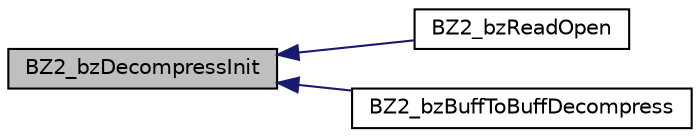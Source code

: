 digraph G
{
  edge [fontname="Helvetica",fontsize="10",labelfontname="Helvetica",labelfontsize="10"];
  node [fontname="Helvetica",fontsize="10",shape=record];
  rankdir="LR";
  Node1 [label="BZ2_bzDecompressInit",height=0.2,width=0.4,color="black", fillcolor="grey75", style="filled" fontcolor="black"];
  Node1 -> Node2 [dir="back",color="midnightblue",fontsize="10",style="solid",fontname="Helvetica"];
  Node2 [label="BZ2_bzReadOpen",height=0.2,width=0.4,color="black", fillcolor="white", style="filled",URL="$bzlib_8h.html#a9f171e402c3411fb9eb301450e053934"];
  Node1 -> Node3 [dir="back",color="midnightblue",fontsize="10",style="solid",fontname="Helvetica"];
  Node3 [label="BZ2_bzBuffToBuffDecompress",height=0.2,width=0.4,color="black", fillcolor="white", style="filled",URL="$bzlib_8h.html#a7efea6f98c51ae16fd90dbb61db6df8c"];
}
